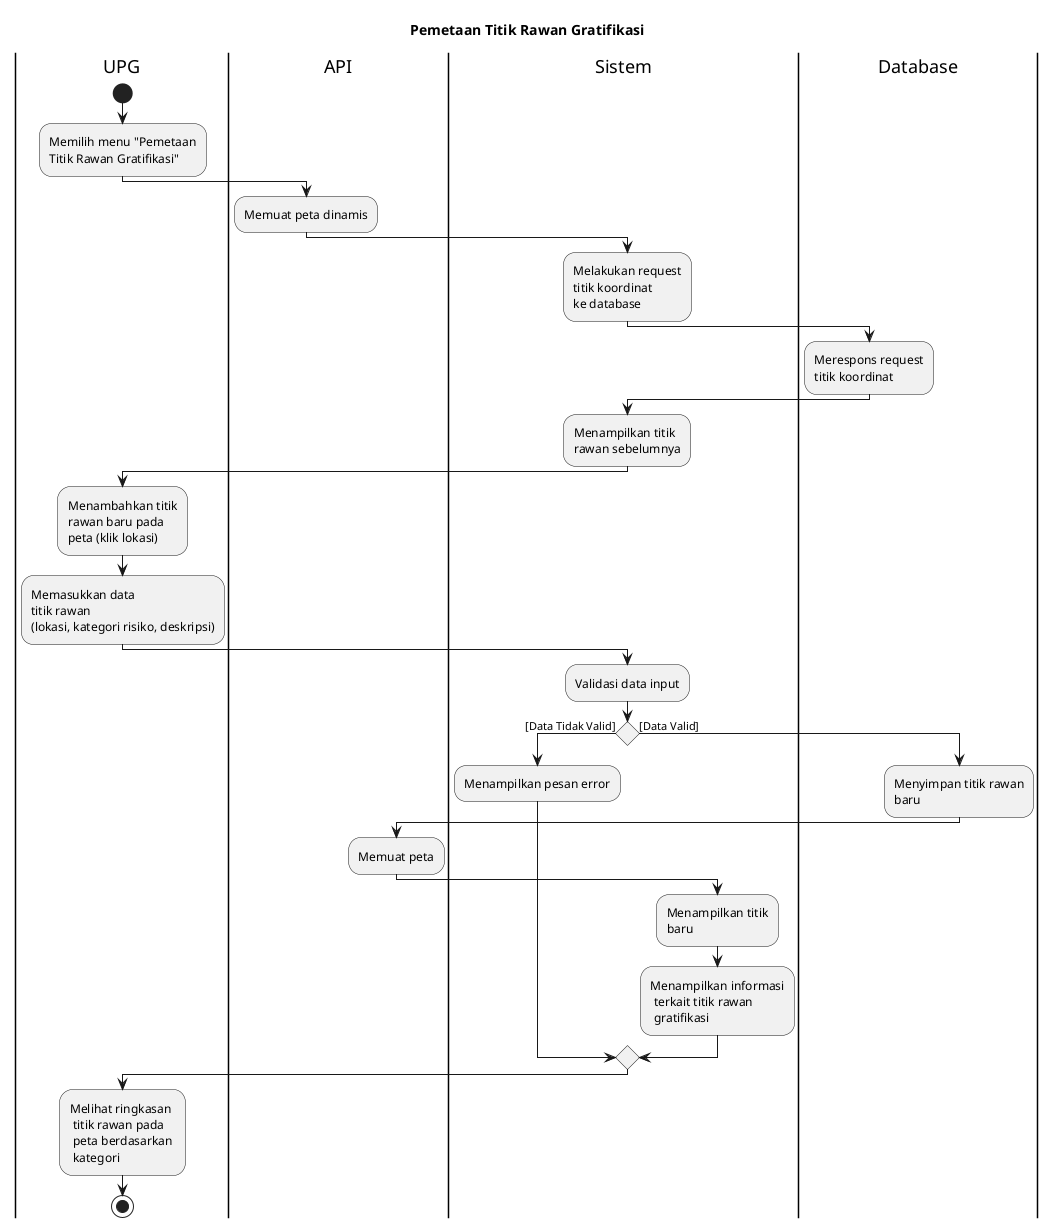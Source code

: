 @startuml
title Pemetaan Titik Rawan Gratifikasi 

|UPG|
start

|UPG|
:Memilih menu "Pemetaan 
Titik Rawan Gratifikasi";

|API|
:Memuat peta dinamis;

|Sistem|
:Melakukan request
titik koordinat 
ke database;
|Database|
:Merespons request
titik koordinat;

|Sistem|
:Menampilkan titik 
rawan sebelumnya;

|UPG|
:Menambahkan titik 
rawan baru pada 
peta (klik lokasi);
:Memasukkan data 
titik rawan 
(lokasi, kategori risiko, deskripsi);

|Sistem|
:Validasi data input;
if () then ([Data Tidak Valid])
   :Menampilkan pesan error;
else ([Data Valid])
  |Database|
  :Menyimpan titik rawan 
  baru;
  |API|
  :Memuat peta;
  |Sistem|
  :Menampilkan titik 
  baru;
  :Menampilkan informasi
   terkait titik rawan 
   gratifikasi;
endif

|UPG|
:Melihat ringkasan
 titik rawan pada 
 peta berdasarkan 
 kategori;

stop
@enduml